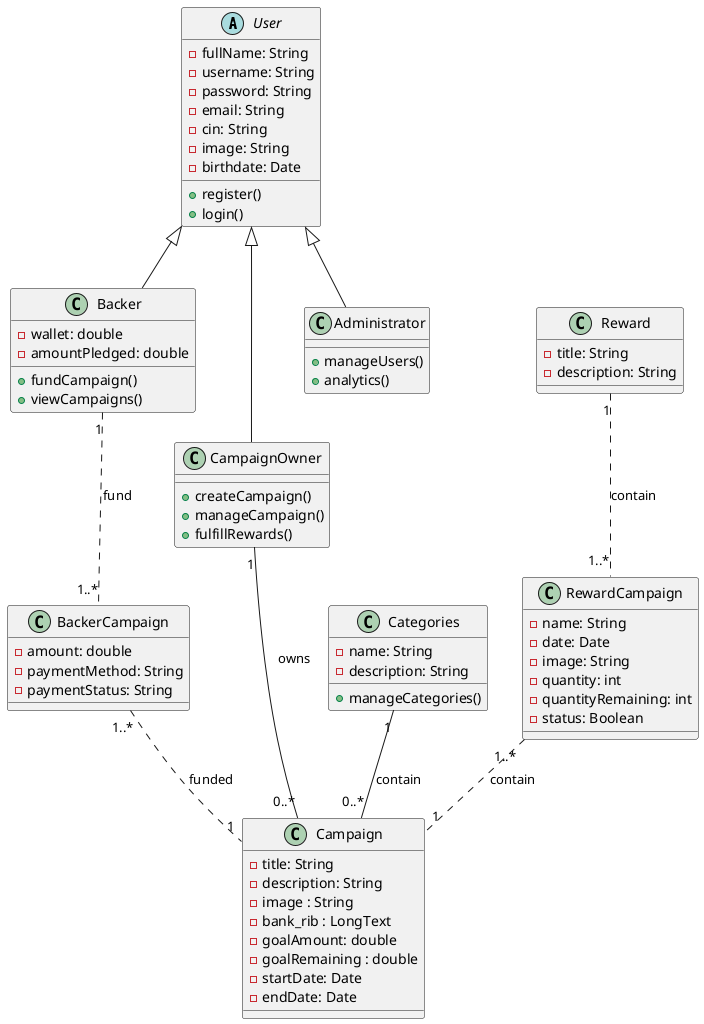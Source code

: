 @startuml


abstract class User {
-fullName: String
-username: String
-password: String
-email: String
-cin: String
-image: String
-birthdate: Date
+register()
+login()
}

class Backer extends User{
-wallet: double
-amountPledged: double
+fundCampaign()
+viewCampaigns()
}

class CampaignOwner extends User{

+createCampaign()
+manageCampaign()
+fulfillRewards()
}

class Administrator extends User{
+manageUsers()
+analytics()
}

class Campaign{
-title: String
-description: String
-image : String
-bank_rib : LongText
-goalAmount: double
-goalRemaining : double
-startDate: Date
-endDate: Date
}

class Categories {
-name: String
-description: String
+manageCategories()
}

class RewardCampaign {
-name: String
-date: Date
-image: String
-quantity: int
-quantityRemaining: int
-status: Boolean

}

class Reward {
-title: String
-description: String
}

class BackerCampaign{
-amount: double
-paymentMethod: String
-paymentStatus: String
}


CampaignOwner "1" -- "0..*" Campaign : owns
Categories "1" -- "0..*" Campaign : contain

Reward "1" .. "1..*" RewardCampaign : contain
RewardCampaign "1..*" .. "1" Campaign : contain
Backer "1" .. "1..*" BackerCampaign : fund
BackerCampaign "1..*" .. "1" Campaign : funded


@enduml